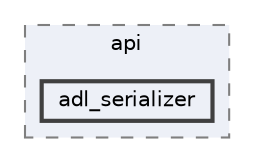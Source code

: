 digraph "/home/ale/sparse-matrix/json/docs/mkdocs/docs/api/adl_serializer"
{
 // LATEX_PDF_SIZE
  bgcolor="transparent";
  edge [fontname=Helvetica,fontsize=10,labelfontname=Helvetica,labelfontsize=10];
  node [fontname=Helvetica,fontsize=10,shape=box,height=0.2,width=0.4];
  compound=true
  subgraph clusterdir_1cb66216308d3a94698848d80b87715c {
    graph [ bgcolor="#edf0f7", pencolor="grey50", label="api", fontname=Helvetica,fontsize=10 style="filled,dashed", URL="dir_1cb66216308d3a94698848d80b87715c.html",tooltip=""]
  dir_3a572b9b9a791260075ead398c8548a2 [label="adl_serializer", fillcolor="#edf0f7", color="grey25", style="filled,bold", URL="dir_3a572b9b9a791260075ead398c8548a2.html",tooltip=""];
  }
}
